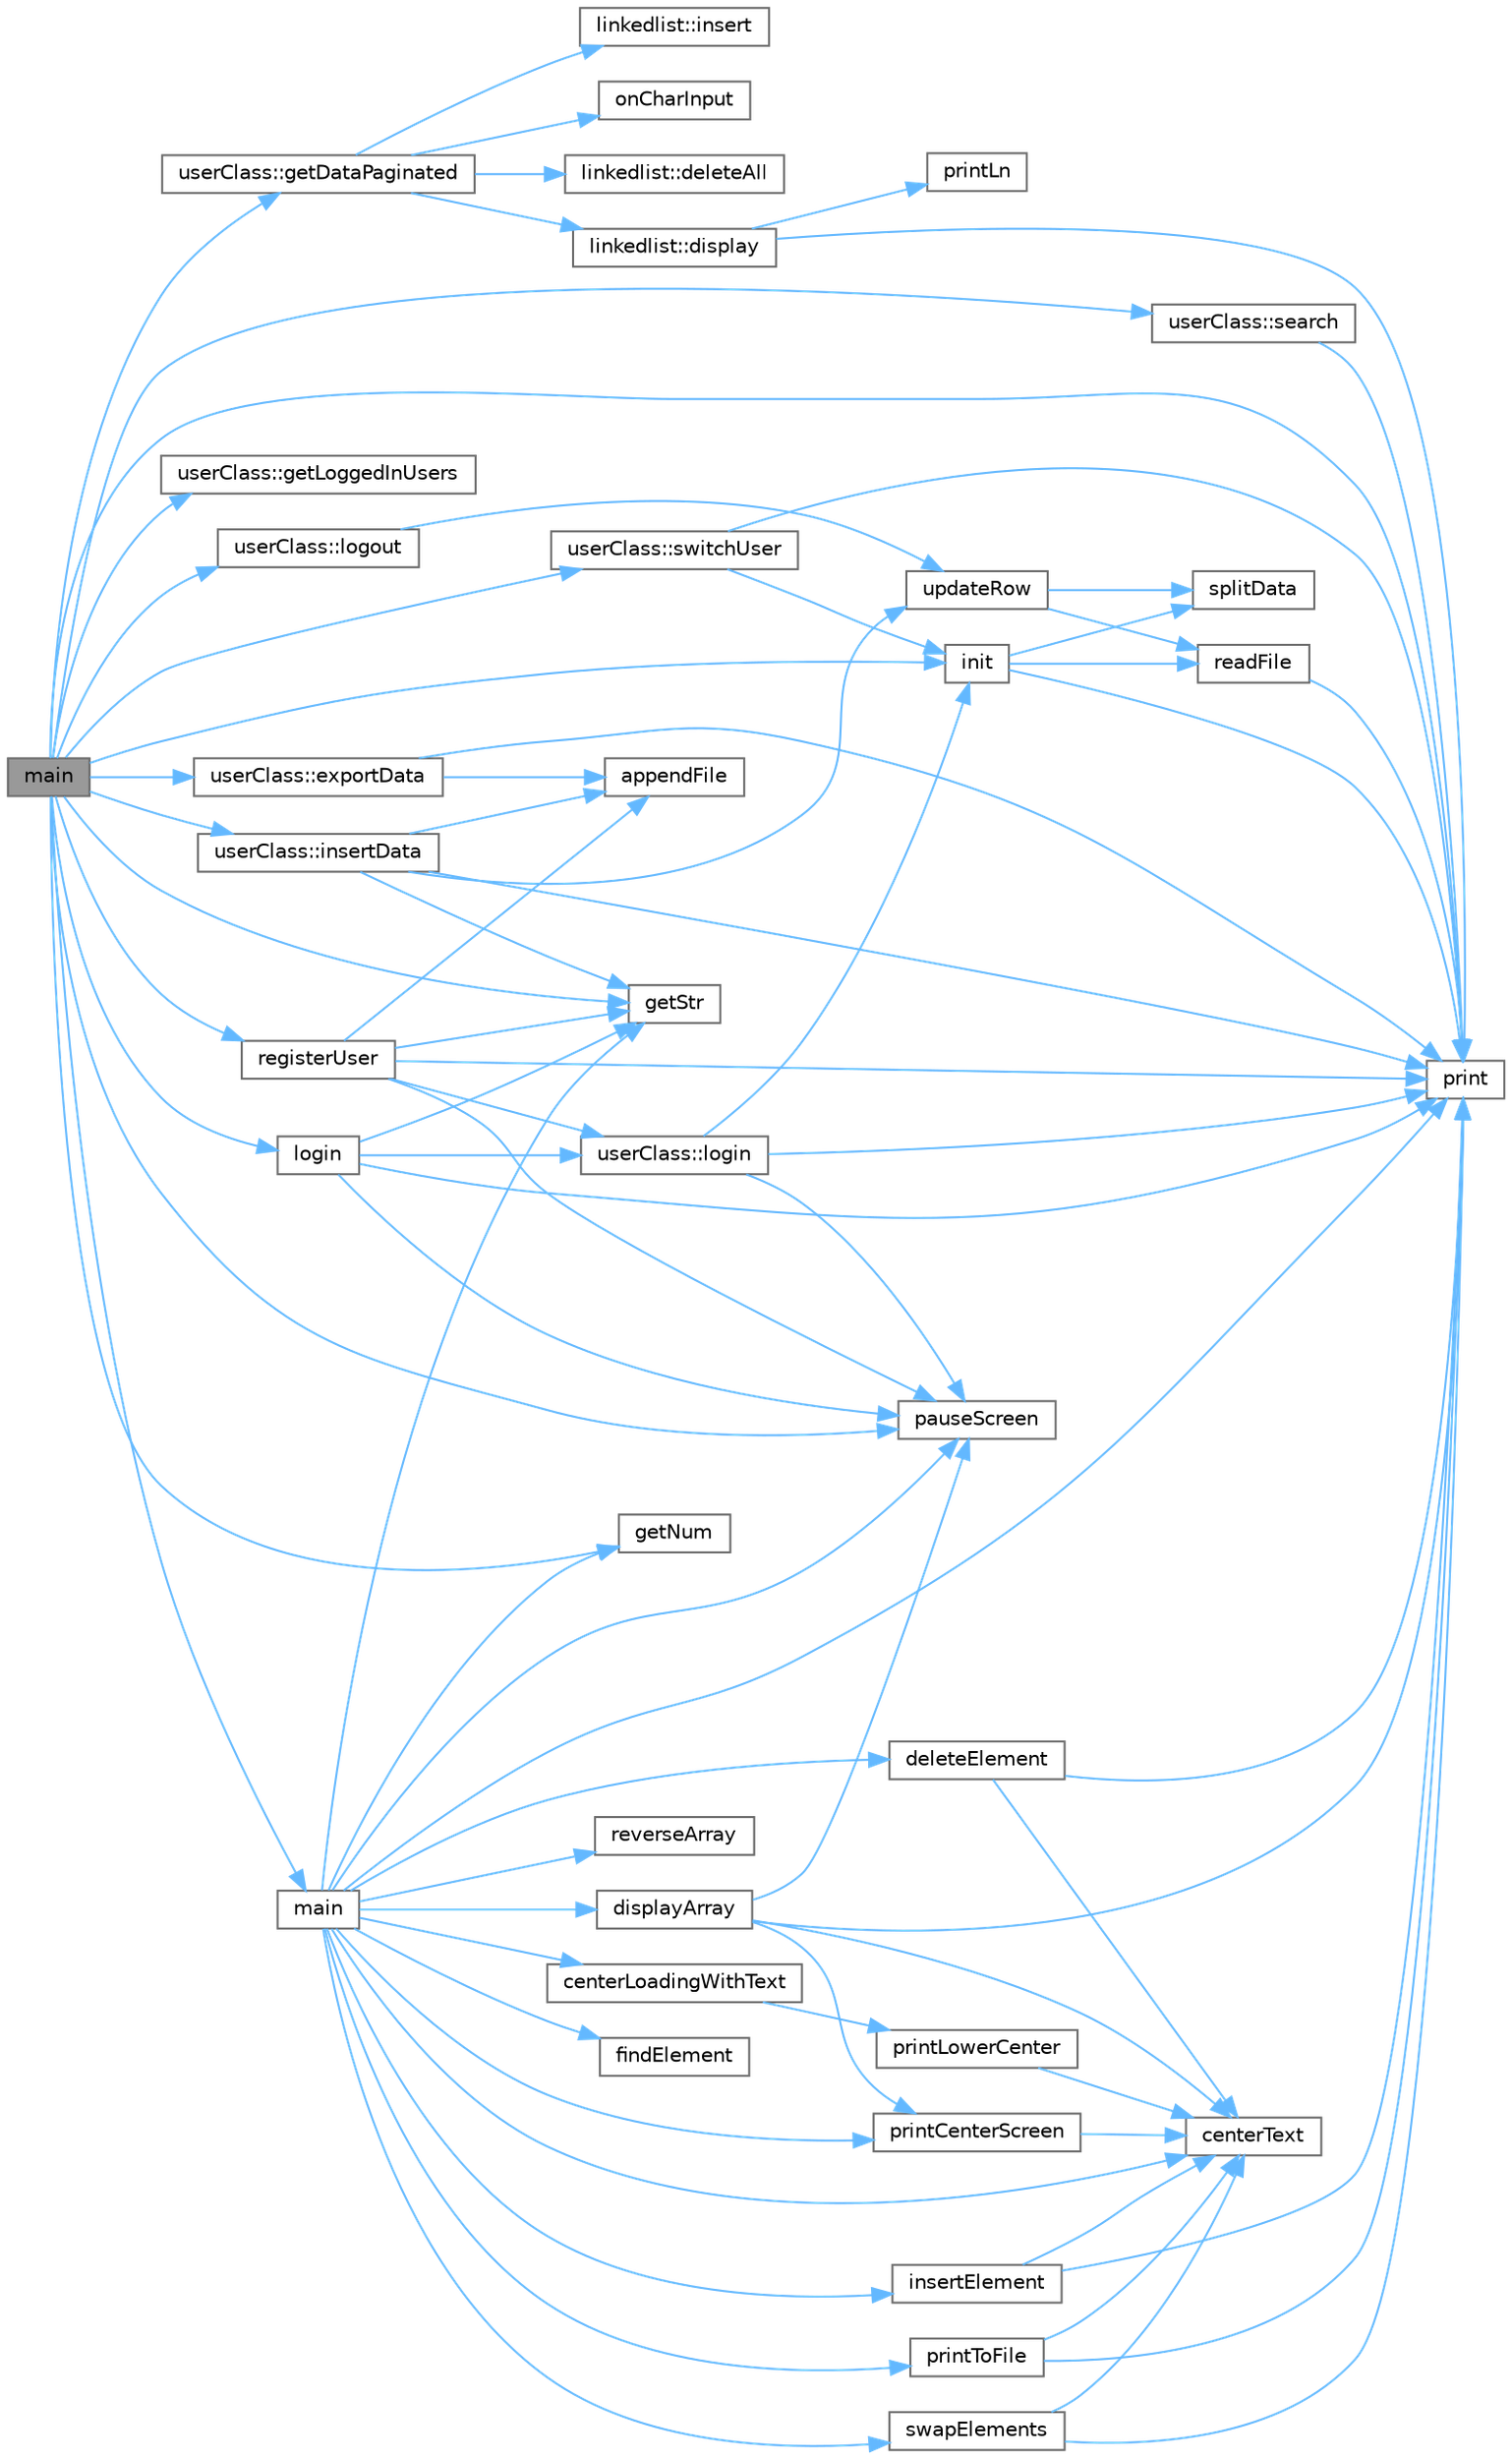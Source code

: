 digraph "main"
{
 // LATEX_PDF_SIZE
  bgcolor="transparent";
  edge [fontname=Helvetica,fontsize=10,labelfontname=Helvetica,labelfontsize=10];
  node [fontname=Helvetica,fontsize=10,shape=box,height=0.2,width=0.4];
  rankdir="LR";
  Node1 [id="Node000001",label="main",height=0.2,width=0.4,color="gray40", fillcolor="grey60", style="filled", fontcolor="black",tooltip=" "];
  Node1 -> Node2 [id="edge1_Node000001_Node000002",color="steelblue1",style="solid",tooltip=" "];
  Node2 [id="Node000002",label="userClass::exportData",height=0.2,width=0.4,color="grey40", fillcolor="white", style="filled",URL="$classuser_class.html#ae8bb266d36aadb672a15109a1ab418c1",tooltip=" "];
  Node2 -> Node3 [id="edge2_Node000002_Node000003",color="steelblue1",style="solid",tooltip=" "];
  Node3 [id="Node000003",label="appendFile",height=0.2,width=0.4,color="grey40", fillcolor="white", style="filled",URL="$handle_file_8h.html#ab15f6f078702557c053e75c708850ced",tooltip="Append the content to the file."];
  Node2 -> Node4 [id="edge3_Node000002_Node000004",color="steelblue1",style="solid",tooltip=" "];
  Node4 [id="Node000004",label="print",height=0.2,width=0.4,color="grey40", fillcolor="white", style="filled",URL="$print_8h.html#af04078888e447f948566919c3858fe47",tooltip="print the value to the console with new line at the end"];
  Node1 -> Node5 [id="edge4_Node000001_Node000005",color="steelblue1",style="solid",tooltip=" "];
  Node5 [id="Node000005",label="userClass::getDataPaginated",height=0.2,width=0.4,color="grey40", fillcolor="white", style="filled",URL="$classuser_class.html#a9a2ebda767ed608c0d7e49b5b11f2bb8",tooltip="gets the data of the current user and prints it"];
  Node5 -> Node6 [id="edge5_Node000005_Node000006",color="steelblue1",style="solid",tooltip=" "];
  Node6 [id="Node000006",label="linkedlist::deleteAll",height=0.2,width=0.4,color="grey40", fillcolor="white", style="filled",URL="$classlinkedlist.html#a2927a60bf6c9ead5da68def1523c2173",tooltip="Delete all the nodes from the linked list."];
  Node5 -> Node7 [id="edge6_Node000005_Node000007",color="steelblue1",style="solid",tooltip=" "];
  Node7 [id="Node000007",label="linkedlist::display",height=0.2,width=0.4,color="grey40", fillcolor="white", style="filled",URL="$classlinkedlist.html#a78ff144256ca60b4d8a00e178a666d62",tooltip="Display the data in the linked list."];
  Node7 -> Node4 [id="edge7_Node000007_Node000004",color="steelblue1",style="solid",tooltip=" "];
  Node7 -> Node8 [id="edge8_Node000007_Node000008",color="steelblue1",style="solid",tooltip=" "];
  Node8 [id="Node000008",label="printLn",height=0.2,width=0.4,color="grey40", fillcolor="white", style="filled",URL="$print_8h.html#a47807b9ce2f0bf04ad1f2236a2fede03",tooltip="print the value to the console without new line at the end"];
  Node5 -> Node9 [id="edge9_Node000005_Node000009",color="steelblue1",style="solid",tooltip=" "];
  Node9 [id="Node000009",label="linkedlist::insert",height=0.2,width=0.4,color="grey40", fillcolor="white", style="filled",URL="$classlinkedlist.html#a9ce35235003f7ada8a4e2190e5b75f8e",tooltip="Insert the data into the linked list."];
  Node5 -> Node10 [id="edge10_Node000005_Node000010",color="steelblue1",style="solid",tooltip=" "];
  Node10 [id="Node000010",label="onCharInput",height=0.2,width=0.4,color="grey40", fillcolor="white", style="filled",URL="$user_input_8h.html#a0a7561154561dfd1ff05f3a6fd5eaf3c",tooltip="Get the user input as char."];
  Node1 -> Node11 [id="edge11_Node000001_Node000011",color="steelblue1",style="solid",tooltip=" "];
  Node11 [id="Node000011",label="userClass::getLoggedInUsers",height=0.2,width=0.4,color="grey40", fillcolor="white", style="filled",URL="$classuser_class.html#a1e3d665916f8aa32b0ed6374ded523f2",tooltip="Get the Logged In Users object."];
  Node1 -> Node12 [id="edge12_Node000001_Node000012",color="steelblue1",style="solid",tooltip=" "];
  Node12 [id="Node000012",label="getNum",height=0.2,width=0.4,color="grey40", fillcolor="white", style="filled",URL="$snippets_8h.html#a9b061d9d3d742b1dc8f68e17377383bb",tooltip=" "];
  Node1 -> Node13 [id="edge13_Node000001_Node000013",color="steelblue1",style="solid",tooltip=" "];
  Node13 [id="Node000013",label="getStr",height=0.2,width=0.4,color="grey40", fillcolor="white", style="filled",URL="$snippets_8h.html#af8e7c159b1b91b5d208a01fc24c7923a",tooltip=" "];
  Node1 -> Node14 [id="edge14_Node000001_Node000014",color="steelblue1",style="solid",tooltip=" "];
  Node14 [id="Node000014",label="init",height=0.2,width=0.4,color="grey40", fillcolor="white", style="filled",URL="$handle_file_8h.html#a465748fcb73f6bb90dbedfe874880d1e",tooltip="loads the csv file into a hashmap"];
  Node14 -> Node4 [id="edge15_Node000014_Node000004",color="steelblue1",style="solid",tooltip=" "];
  Node14 -> Node15 [id="edge16_Node000014_Node000015",color="steelblue1",style="solid",tooltip=" "];
  Node15 [id="Node000015",label="readFile",height=0.2,width=0.4,color="grey40", fillcolor="white", style="filled",URL="$handle_file_8h.html#a5b0c648b10e6d480634c0ff6c5b2628b",tooltip="Check if the folder exists and create it if it does not."];
  Node15 -> Node4 [id="edge17_Node000015_Node000004",color="steelblue1",style="solid",tooltip=" "];
  Node14 -> Node16 [id="edge18_Node000014_Node000016",color="steelblue1",style="solid",tooltip=" "];
  Node16 [id="Node000016",label="splitData",height=0.2,width=0.4,color="grey40", fillcolor="white", style="filled",URL="$handle_file_8h.html#a6f796b929af19755dbd090ee16d5778c",tooltip="Split the string into a vector."];
  Node1 -> Node17 [id="edge19_Node000001_Node000017",color="steelblue1",style="solid",tooltip=" "];
  Node17 [id="Node000017",label="userClass::insertData",height=0.2,width=0.4,color="grey40", fillcolor="white", style="filled",URL="$classuser_class.html#a794f8cb3d28d7c05efe84250e0330346",tooltip="Insert data to the userCredentials."];
  Node17 -> Node3 [id="edge20_Node000017_Node000003",color="steelblue1",style="solid",tooltip=" "];
  Node17 -> Node13 [id="edge21_Node000017_Node000013",color="steelblue1",style="solid",tooltip=" "];
  Node17 -> Node4 [id="edge22_Node000017_Node000004",color="steelblue1",style="solid",tooltip=" "];
  Node17 -> Node18 [id="edge23_Node000017_Node000018",color="steelblue1",style="solid",tooltip=" "];
  Node18 [id="Node000018",label="updateRow",height=0.2,width=0.4,color="grey40", fillcolor="white", style="filled",URL="$handle_file_8h.html#afcf150167e14c5ebca50a99e0a799ced",tooltip="update the row in the file"];
  Node18 -> Node15 [id="edge24_Node000018_Node000015",color="steelblue1",style="solid",tooltip=" "];
  Node18 -> Node16 [id="edge25_Node000018_Node000016",color="steelblue1",style="solid",tooltip=" "];
  Node1 -> Node19 [id="edge26_Node000001_Node000019",color="steelblue1",style="solid",tooltip=" "];
  Node19 [id="Node000019",label="login",height=0.2,width=0.4,color="grey40", fillcolor="white", style="filled",URL="$handle_login_8h.html#a878b04d70dac6053169eac3c7374c33d",tooltip="Login the user."];
  Node19 -> Node13 [id="edge27_Node000019_Node000013",color="steelblue1",style="solid",tooltip=" "];
  Node19 -> Node20 [id="edge28_Node000019_Node000020",color="steelblue1",style="solid",tooltip=" "];
  Node20 [id="Node000020",label="userClass::login",height=0.2,width=0.4,color="grey40", fillcolor="white", style="filled",URL="$classuser_class.html#af5b6d3a63d1f25888b12ef3f090d1a60",tooltip="login the user and set the current user to the logged in user"];
  Node20 -> Node14 [id="edge29_Node000020_Node000014",color="steelblue1",style="solid",tooltip=" "];
  Node20 -> Node21 [id="edge30_Node000020_Node000021",color="steelblue1",style="solid",tooltip=" "];
  Node21 [id="Node000021",label="pauseScreen",height=0.2,width=0.4,color="grey40", fillcolor="white", style="filled",URL="$handlepause_8h.html#aa2dfe82c1a9b8abacbe2f709c3cdafac",tooltip="pauses the screen and waits for user to press enter"];
  Node20 -> Node4 [id="edge31_Node000020_Node000004",color="steelblue1",style="solid",tooltip=" "];
  Node19 -> Node21 [id="edge32_Node000019_Node000021",color="steelblue1",style="solid",tooltip=" "];
  Node19 -> Node4 [id="edge33_Node000019_Node000004",color="steelblue1",style="solid",tooltip=" "];
  Node1 -> Node22 [id="edge34_Node000001_Node000022",color="steelblue1",style="solid",tooltip=" "];
  Node22 [id="Node000022",label="userClass::logout",height=0.2,width=0.4,color="grey40", fillcolor="white", style="filled",URL="$classuser_class.html#a6033dcb7a6e64a7340959e1098cc61ef",tooltip="logs out the user and sets the current user to null"];
  Node22 -> Node18 [id="edge35_Node000022_Node000018",color="steelblue1",style="solid",tooltip=" "];
  Node1 -> Node23 [id="edge36_Node000001_Node000023",color="steelblue1",style="solid",tooltip=" "];
  Node23 [id="Node000023",label="main",height=0.2,width=0.4,color="grey40", fillcolor="white", style="filled",URL="$basic_array_manipulation_8cpp.html#ae66f6b31b5ad750f1fe042a706a4e3d4",tooltip=" "];
  Node23 -> Node24 [id="edge37_Node000023_Node000024",color="steelblue1",style="solid",tooltip=" "];
  Node24 [id="Node000024",label="centerLoadingWithText",height=0.2,width=0.4,color="grey40", fillcolor="white", style="filled",URL="$basic_array_manipulation_8cpp.html#a64483af96ab551ae4f66d339789b3f74",tooltip="Center loading animation with text."];
  Node24 -> Node25 [id="edge38_Node000024_Node000025",color="steelblue1",style="solid",tooltip=" "];
  Node25 [id="Node000025",label="printLowerCenter",height=0.2,width=0.4,color="grey40", fillcolor="white", style="filled",URL="$consoleprint_8h.html#ae43d4d13aaaf43851bd601eed82fc95c",tooltip="Print the text in the center horizontally and lower vertically of the terminal."];
  Node25 -> Node26 [id="edge39_Node000025_Node000026",color="steelblue1",style="solid",tooltip=" "];
  Node26 [id="Node000026",label="centerText",height=0.2,width=0.4,color="grey40", fillcolor="white", style="filled",URL="$consoleprint_8h.html#a946deb6f4685786b58ce7a06e22fe8e7",tooltip=" "];
  Node23 -> Node26 [id="edge40_Node000023_Node000026",color="steelblue1",style="solid",tooltip=" "];
  Node23 -> Node27 [id="edge41_Node000023_Node000027",color="steelblue1",style="solid",tooltip=" "];
  Node27 [id="Node000027",label="deleteElement",height=0.2,width=0.4,color="grey40", fillcolor="white", style="filled",URL="$basic_array_manipulation_8cpp.html#acc369601e2ff697e3e0c3af9077f91ff",tooltip="delete an element at a given position"];
  Node27 -> Node26 [id="edge42_Node000027_Node000026",color="steelblue1",style="solid",tooltip=" "];
  Node27 -> Node4 [id="edge43_Node000027_Node000004",color="steelblue1",style="solid",tooltip=" "];
  Node23 -> Node28 [id="edge44_Node000023_Node000028",color="steelblue1",style="solid",tooltip=" "];
  Node28 [id="Node000028",label="displayArray",height=0.2,width=0.4,color="grey40", fillcolor="white", style="filled",URL="$basic_array_manipulation_8cpp.html#aa85b538c6b430f28a30a213baf5087d9",tooltip="Display the array contents."];
  Node28 -> Node26 [id="edge45_Node000028_Node000026",color="steelblue1",style="solid",tooltip=" "];
  Node28 -> Node21 [id="edge46_Node000028_Node000021",color="steelblue1",style="solid",tooltip=" "];
  Node28 -> Node4 [id="edge47_Node000028_Node000004",color="steelblue1",style="solid",tooltip=" "];
  Node28 -> Node29 [id="edge48_Node000028_Node000029",color="steelblue1",style="solid",tooltip=" "];
  Node29 [id="Node000029",label="printCenterScreen",height=0.2,width=0.4,color="grey40", fillcolor="white", style="filled",URL="$consoleprint_8h.html#a25532492afc1e7cd67ad5fda5ccb5b9f",tooltip="Print the text in the center of the terminal."];
  Node29 -> Node26 [id="edge49_Node000029_Node000026",color="steelblue1",style="solid",tooltip=" "];
  Node23 -> Node30 [id="edge50_Node000023_Node000030",color="steelblue1",style="solid",tooltip=" "];
  Node30 [id="Node000030",label="findElement",height=0.2,width=0.4,color="grey40", fillcolor="white", style="filled",URL="$basic_array_manipulation_8cpp.html#ad2115b1416ce83821f829c7e510c0386",tooltip="Find an element in the array."];
  Node23 -> Node12 [id="edge51_Node000023_Node000012",color="steelblue1",style="solid",tooltip=" "];
  Node23 -> Node13 [id="edge52_Node000023_Node000013",color="steelblue1",style="solid",tooltip=" "];
  Node23 -> Node31 [id="edge53_Node000023_Node000031",color="steelblue1",style="solid",tooltip=" "];
  Node31 [id="Node000031",label="insertElement",height=0.2,width=0.4,color="grey40", fillcolor="white", style="filled",URL="$basic_array_manipulation_8cpp.html#aab382ddee73c6b98a146f3df5b13b4ad",tooltip="Insert an element at a given position."];
  Node31 -> Node26 [id="edge54_Node000031_Node000026",color="steelblue1",style="solid",tooltip=" "];
  Node31 -> Node4 [id="edge55_Node000031_Node000004",color="steelblue1",style="solid",tooltip=" "];
  Node23 -> Node21 [id="edge56_Node000023_Node000021",color="steelblue1",style="solid",tooltip=" "];
  Node23 -> Node4 [id="edge57_Node000023_Node000004",color="steelblue1",style="solid",tooltip=" "];
  Node23 -> Node29 [id="edge58_Node000023_Node000029",color="steelblue1",style="solid",tooltip=" "];
  Node23 -> Node32 [id="edge59_Node000023_Node000032",color="steelblue1",style="solid",tooltip=" "];
  Node32 [id="Node000032",label="printToFile",height=0.2,width=0.4,color="grey40", fillcolor="white", style="filled",URL="$basic_array_manipulation_8cpp.html#a7a0b1a9f7391b4858a9dc52a23c5a276",tooltip="Print the array contents to a file."];
  Node32 -> Node26 [id="edge60_Node000032_Node000026",color="steelblue1",style="solid",tooltip=" "];
  Node32 -> Node4 [id="edge61_Node000032_Node000004",color="steelblue1",style="solid",tooltip=" "];
  Node23 -> Node33 [id="edge62_Node000023_Node000033",color="steelblue1",style="solid",tooltip=" "];
  Node33 [id="Node000033",label="reverseArray",height=0.2,width=0.4,color="grey40", fillcolor="white", style="filled",URL="$basic_array_manipulation_8cpp.html#adc726ef395ba98d2990de25c6b07503a",tooltip="Reverse the array contents."];
  Node23 -> Node34 [id="edge63_Node000023_Node000034",color="steelblue1",style="solid",tooltip=" "];
  Node34 [id="Node000034",label="swapElements",height=0.2,width=0.4,color="grey40", fillcolor="white", style="filled",URL="$basic_array_manipulation_8cpp.html#a9d467e51f99d5f359d7c4220801c575d",tooltip="swap two elements at given positions"];
  Node34 -> Node26 [id="edge64_Node000034_Node000026",color="steelblue1",style="solid",tooltip=" "];
  Node34 -> Node4 [id="edge65_Node000034_Node000004",color="steelblue1",style="solid",tooltip=" "];
  Node1 -> Node21 [id="edge66_Node000001_Node000021",color="steelblue1",style="solid",tooltip=" "];
  Node1 -> Node4 [id="edge67_Node000001_Node000004",color="steelblue1",style="solid",tooltip=" "];
  Node1 -> Node35 [id="edge68_Node000001_Node000035",color="steelblue1",style="solid",tooltip=" "];
  Node35 [id="Node000035",label="registerUser",height=0.2,width=0.4,color="grey40", fillcolor="white", style="filled",URL="$handle_login_8h.html#a236eccfa527cfa844403d6f0373ca92c",tooltip="Registers the user to the system."];
  Node35 -> Node3 [id="edge69_Node000035_Node000003",color="steelblue1",style="solid",tooltip=" "];
  Node35 -> Node13 [id="edge70_Node000035_Node000013",color="steelblue1",style="solid",tooltip=" "];
  Node35 -> Node20 [id="edge71_Node000035_Node000020",color="steelblue1",style="solid",tooltip=" "];
  Node35 -> Node21 [id="edge72_Node000035_Node000021",color="steelblue1",style="solid",tooltip=" "];
  Node35 -> Node4 [id="edge73_Node000035_Node000004",color="steelblue1",style="solid",tooltip=" "];
  Node1 -> Node36 [id="edge74_Node000001_Node000036",color="steelblue1",style="solid",tooltip=" "];
  Node36 [id="Node000036",label="userClass::search",height=0.2,width=0.4,color="grey40", fillcolor="white", style="filled",URL="$classuser_class.html#af02ce5c3b5cecc662204320d6f1a50eb",tooltip="search for the user and prints the data"];
  Node36 -> Node4 [id="edge75_Node000036_Node000004",color="steelblue1",style="solid",tooltip=" "];
  Node1 -> Node37 [id="edge76_Node000001_Node000037",color="steelblue1",style="solid",tooltip=" "];
  Node37 [id="Node000037",label="userClass::switchUser",height=0.2,width=0.4,color="grey40", fillcolor="white", style="filled",URL="$classuser_class.html#a0788fec4d4dba518980ad9b236f27d01",tooltip="switches the logged in user"];
  Node37 -> Node14 [id="edge77_Node000037_Node000014",color="steelblue1",style="solid",tooltip=" "];
  Node37 -> Node4 [id="edge78_Node000037_Node000004",color="steelblue1",style="solid",tooltip=" "];
}
